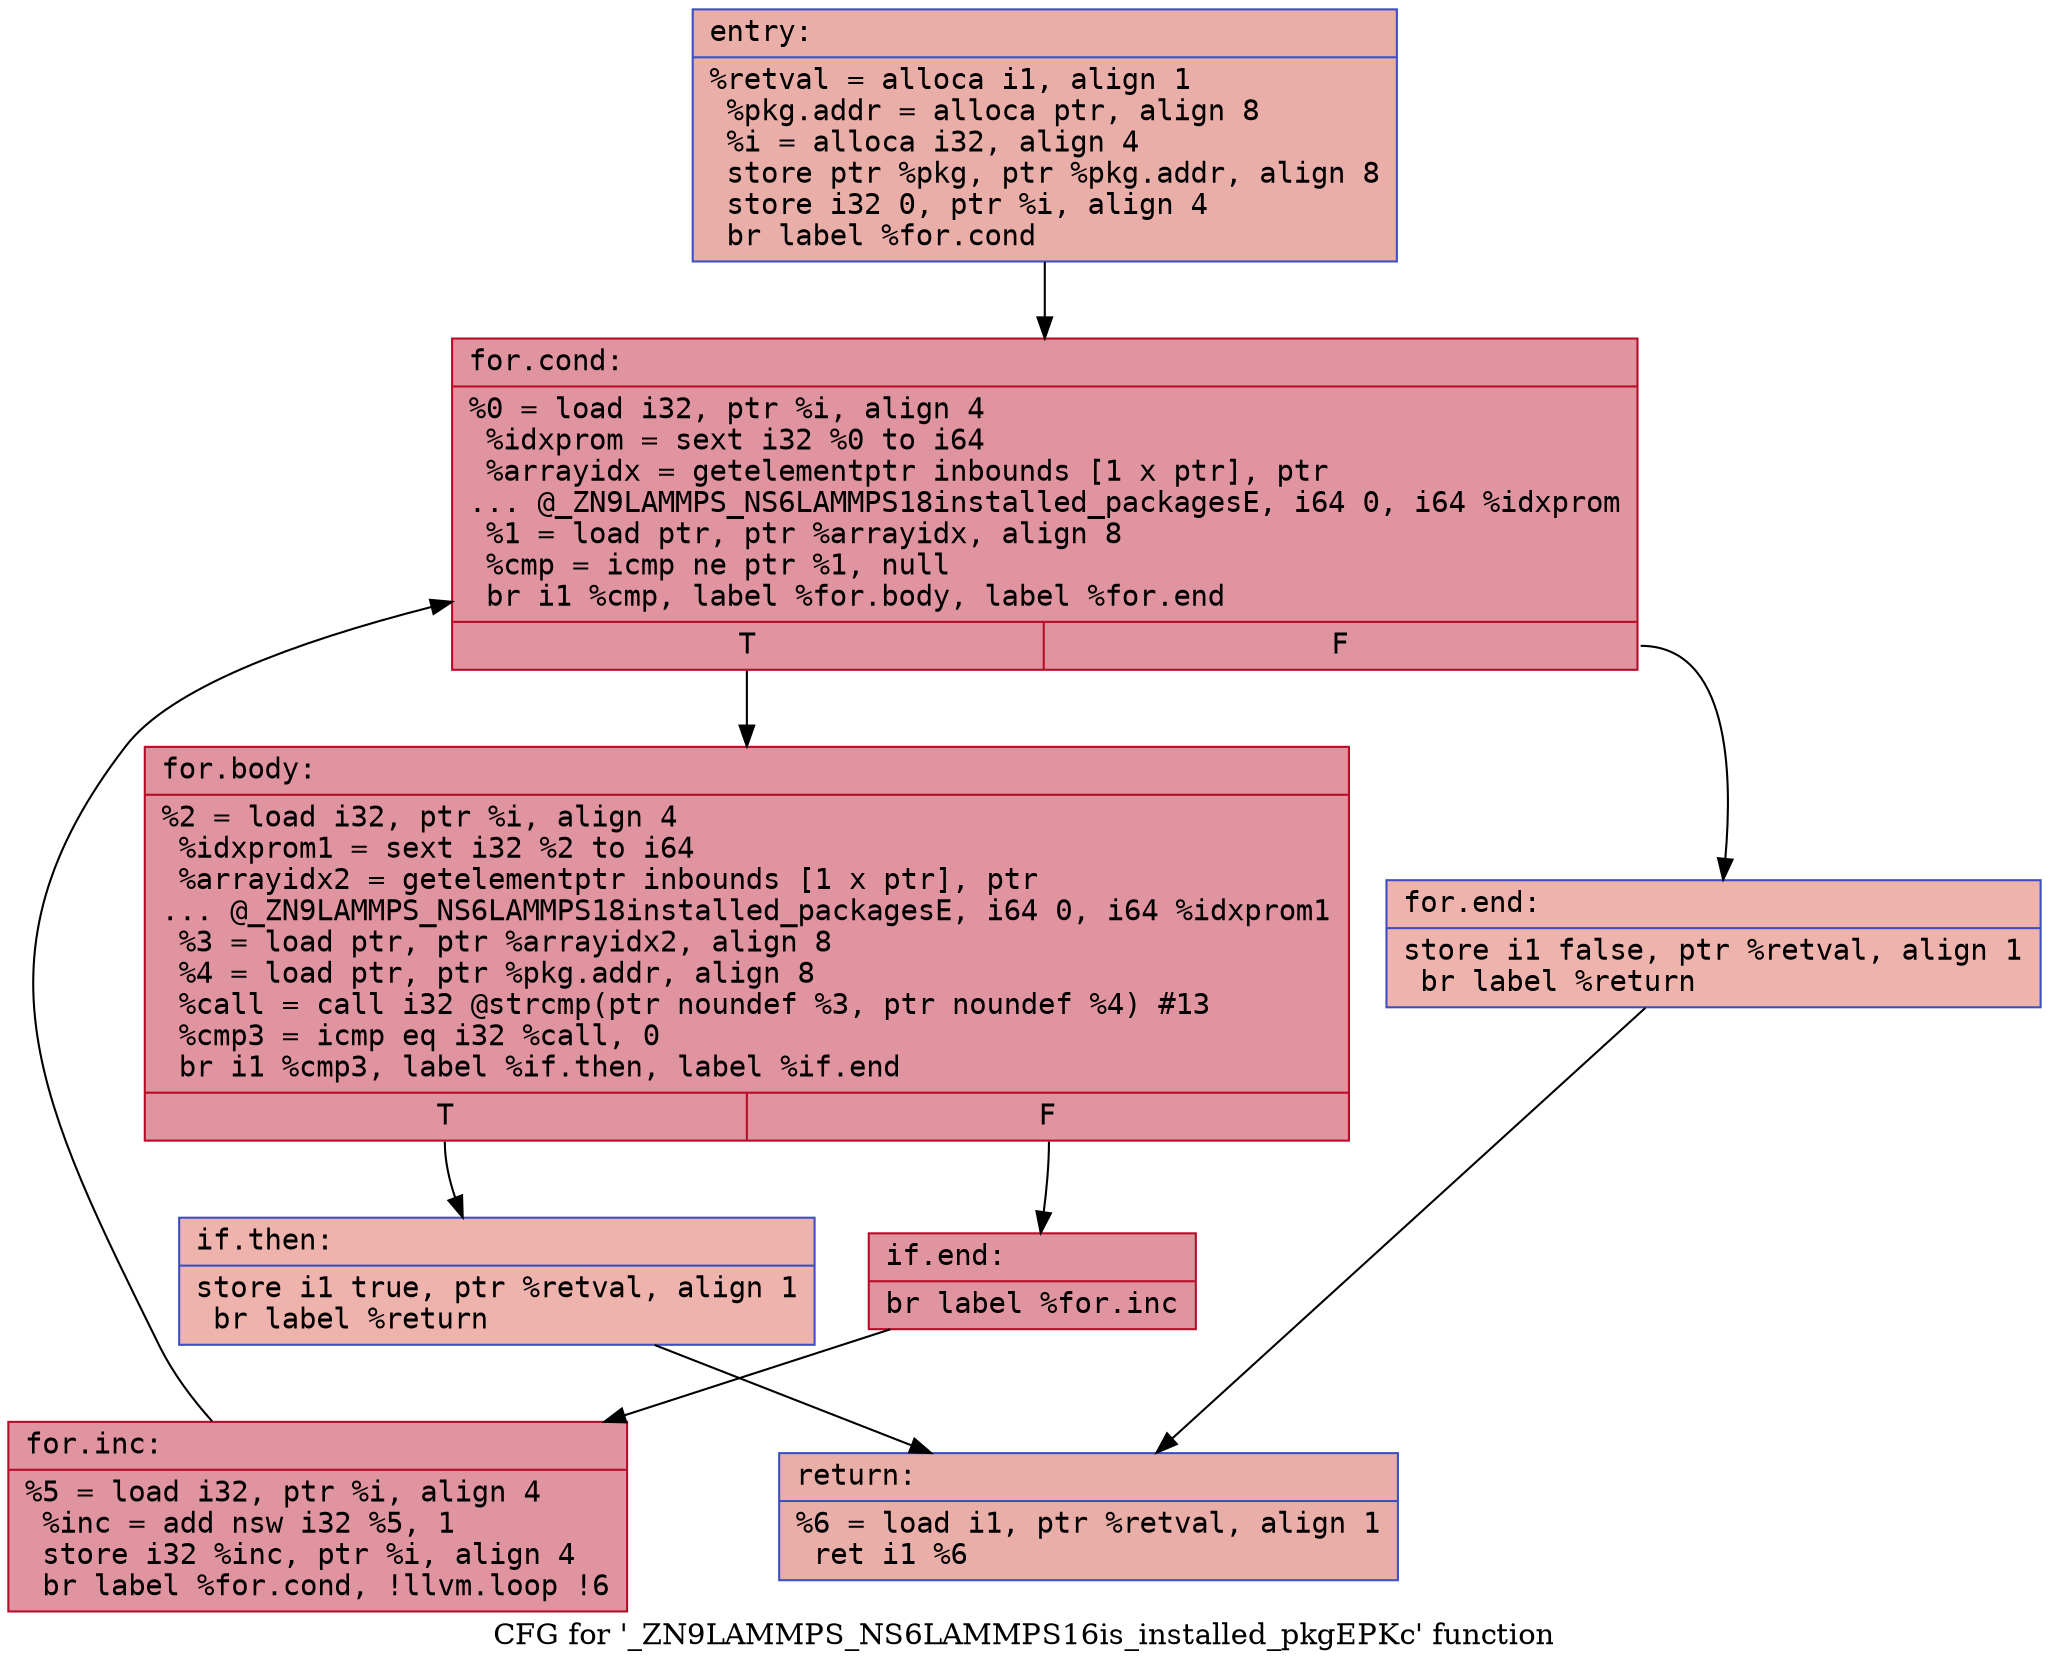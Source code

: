 digraph "CFG for '_ZN9LAMMPS_NS6LAMMPS16is_installed_pkgEPKc' function" {
	label="CFG for '_ZN9LAMMPS_NS6LAMMPS16is_installed_pkgEPKc' function";

	Node0x565291c96070 [shape=record,color="#3d50c3ff", style=filled, fillcolor="#d0473d70" fontname="Courier",label="{entry:\l|  %retval = alloca i1, align 1\l  %pkg.addr = alloca ptr, align 8\l  %i = alloca i32, align 4\l  store ptr %pkg, ptr %pkg.addr, align 8\l  store i32 0, ptr %i, align 4\l  br label %for.cond\l}"];
	Node0x565291c96070 -> Node0x565291c963d0[tooltip="entry -> for.cond\nProbability 100.00%" ];
	Node0x565291c963d0 [shape=record,color="#b70d28ff", style=filled, fillcolor="#b70d2870" fontname="Courier",label="{for.cond:\l|  %0 = load i32, ptr %i, align 4\l  %idxprom = sext i32 %0 to i64\l  %arrayidx = getelementptr inbounds [1 x ptr], ptr\l... @_ZN9LAMMPS_NS6LAMMPS18installed_packagesE, i64 0, i64 %idxprom\l  %1 = load ptr, ptr %arrayidx, align 8\l  %cmp = icmp ne ptr %1, null\l  br i1 %cmp, label %for.body, label %for.end\l|{<s0>T|<s1>F}}"];
	Node0x565291c963d0:s0 -> Node0x565291c967c0[tooltip="for.cond -> for.body\nProbability 96.88%" ];
	Node0x565291c963d0:s1 -> Node0x565291c96840[tooltip="for.cond -> for.end\nProbability 3.12%" ];
	Node0x565291c967c0 [shape=record,color="#b70d28ff", style=filled, fillcolor="#b70d2870" fontname="Courier",label="{for.body:\l|  %2 = load i32, ptr %i, align 4\l  %idxprom1 = sext i32 %2 to i64\l  %arrayidx2 = getelementptr inbounds [1 x ptr], ptr\l... @_ZN9LAMMPS_NS6LAMMPS18installed_packagesE, i64 0, i64 %idxprom1\l  %3 = load ptr, ptr %arrayidx2, align 8\l  %4 = load ptr, ptr %pkg.addr, align 8\l  %call = call i32 @strcmp(ptr noundef %3, ptr noundef %4) #13\l  %cmp3 = icmp eq i32 %call, 0\l  br i1 %cmp3, label %if.then, label %if.end\l|{<s0>T|<s1>F}}"];
	Node0x565291c967c0:s0 -> Node0x565291c97070[tooltip="for.body -> if.then\nProbability 3.12%" ];
	Node0x565291c967c0:s1 -> Node0x565291c970e0[tooltip="for.body -> if.end\nProbability 96.88%" ];
	Node0x565291c97070 [shape=record,color="#3d50c3ff", style=filled, fillcolor="#d6524470" fontname="Courier",label="{if.then:\l|  store i1 true, ptr %retval, align 1\l  br label %return\l}"];
	Node0x565291c97070 -> Node0x565291c97300[tooltip="if.then -> return\nProbability 100.00%" ];
	Node0x565291c970e0 [shape=record,color="#b70d28ff", style=filled, fillcolor="#b70d2870" fontname="Courier",label="{if.end:\l|  br label %for.inc\l}"];
	Node0x565291c970e0 -> Node0x565291c973e0[tooltip="if.end -> for.inc\nProbability 100.00%" ];
	Node0x565291c973e0 [shape=record,color="#b70d28ff", style=filled, fillcolor="#b70d2870" fontname="Courier",label="{for.inc:\l|  %5 = load i32, ptr %i, align 4\l  %inc = add nsw i32 %5, 1\l  store i32 %inc, ptr %i, align 4\l  br label %for.cond, !llvm.loop !6\l}"];
	Node0x565291c973e0 -> Node0x565291c963d0[tooltip="for.inc -> for.cond\nProbability 100.00%" ];
	Node0x565291c96840 [shape=record,color="#3d50c3ff", style=filled, fillcolor="#d6524470" fontname="Courier",label="{for.end:\l|  store i1 false, ptr %retval, align 1\l  br label %return\l}"];
	Node0x565291c96840 -> Node0x565291c97300[tooltip="for.end -> return\nProbability 100.00%" ];
	Node0x565291c97300 [shape=record,color="#3d50c3ff", style=filled, fillcolor="#d0473d70" fontname="Courier",label="{return:\l|  %6 = load i1, ptr %retval, align 1\l  ret i1 %6\l}"];
}
